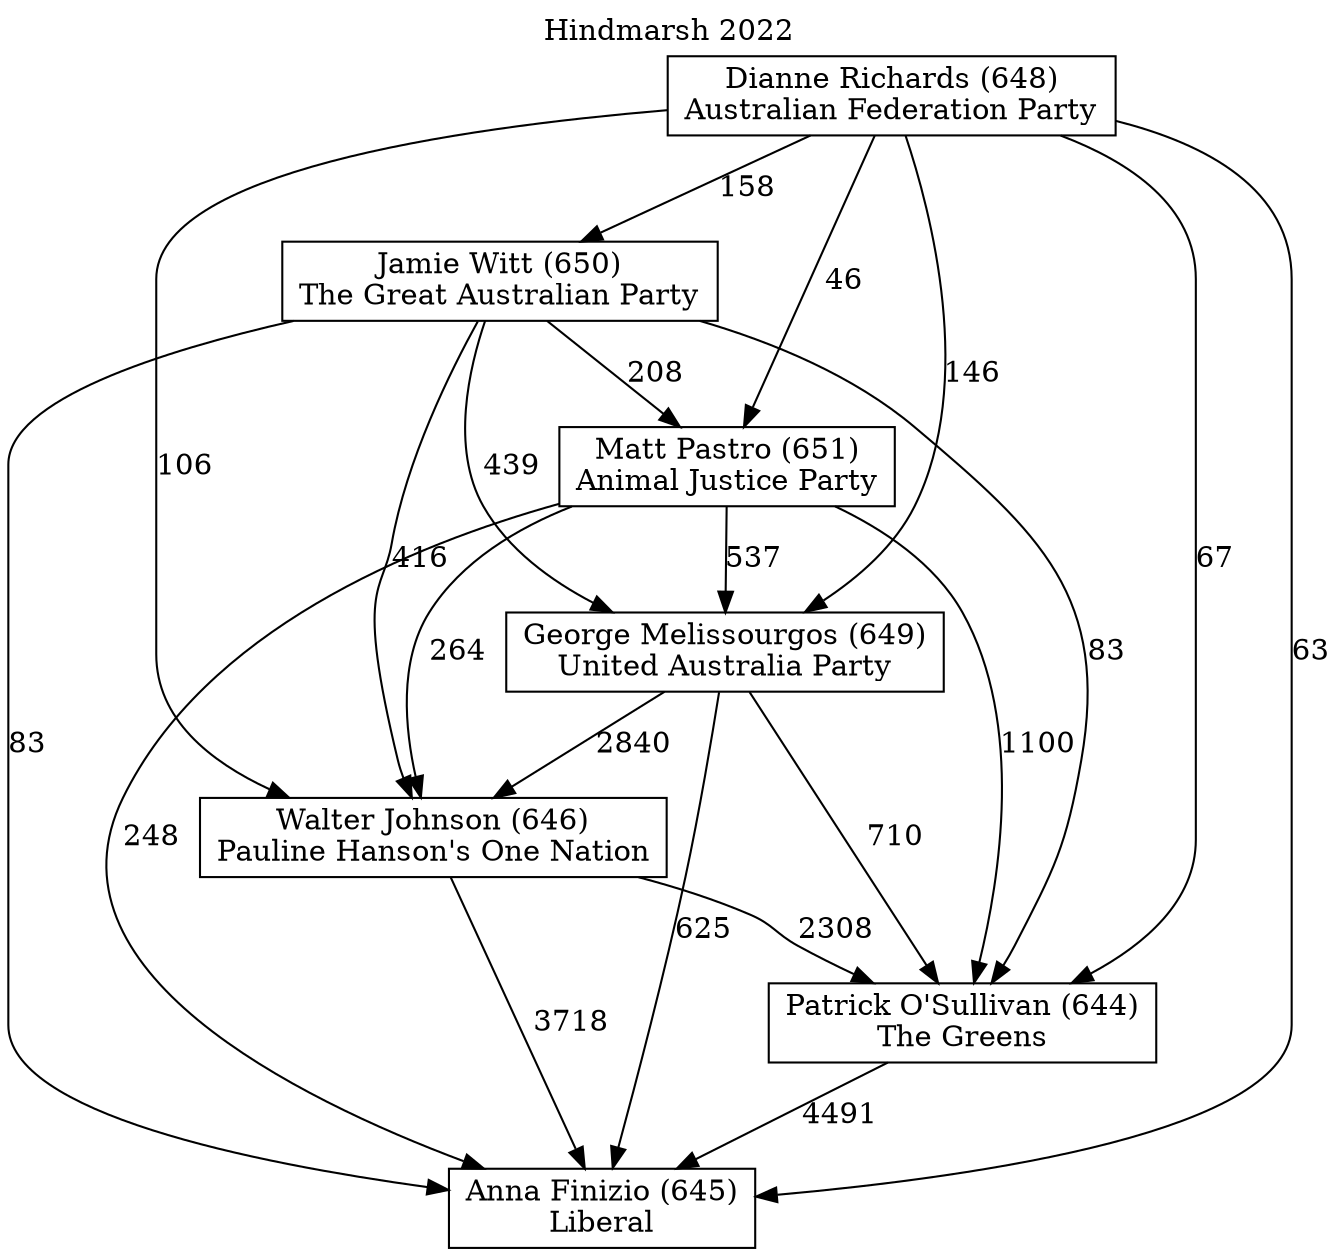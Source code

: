 // House preference flow
digraph "Anna Finizio (645)_Hindmarsh_2022" {
	graph [label="Hindmarsh 2022" labelloc=t mclimit=10]
	node [shape=box]
	"Matt Pastro (651)" [label="Matt Pastro (651)
Animal Justice Party"]
	"George Melissourgos (649)" [label="George Melissourgos (649)
United Australia Party"]
	"Walter Johnson (646)" [label="Walter Johnson (646)
Pauline Hanson's One Nation"]
	"Jamie Witt (650)" [label="Jamie Witt (650)
The Great Australian Party"]
	"Anna Finizio (645)" [label="Anna Finizio (645)
Liberal"]
	"Patrick O'Sullivan (644)" [label="Patrick O'Sullivan (644)
The Greens"]
	"Dianne Richards (648)" [label="Dianne Richards (648)
Australian Federation Party"]
	"Matt Pastro (651)" -> "Patrick O'Sullivan (644)" [label=1100]
	"Dianne Richards (648)" -> "Patrick O'Sullivan (644)" [label=67]
	"Patrick O'Sullivan (644)" -> "Anna Finizio (645)" [label=4491]
	"George Melissourgos (649)" -> "Patrick O'Sullivan (644)" [label=710]
	"George Melissourgos (649)" -> "Anna Finizio (645)" [label=625]
	"Walter Johnson (646)" -> "Anna Finizio (645)" [label=3718]
	"Walter Johnson (646)" -> "Patrick O'Sullivan (644)" [label=2308]
	"Dianne Richards (648)" -> "Jamie Witt (650)" [label=158]
	"Dianne Richards (648)" -> "Walter Johnson (646)" [label=106]
	"Dianne Richards (648)" -> "George Melissourgos (649)" [label=146]
	"Matt Pastro (651)" -> "George Melissourgos (649)" [label=537]
	"Jamie Witt (650)" -> "George Melissourgos (649)" [label=439]
	"Matt Pastro (651)" -> "Walter Johnson (646)" [label=264]
	"Matt Pastro (651)" -> "Anna Finizio (645)" [label=248]
	"George Melissourgos (649)" -> "Walter Johnson (646)" [label=2840]
	"Dianne Richards (648)" -> "Anna Finizio (645)" [label=63]
	"Jamie Witt (650)" -> "Walter Johnson (646)" [label=416]
	"Jamie Witt (650)" -> "Anna Finizio (645)" [label=83]
	"Jamie Witt (650)" -> "Patrick O'Sullivan (644)" [label=83]
	"Jamie Witt (650)" -> "Matt Pastro (651)" [label=208]
	"Dianne Richards (648)" -> "Matt Pastro (651)" [label=46]
}
